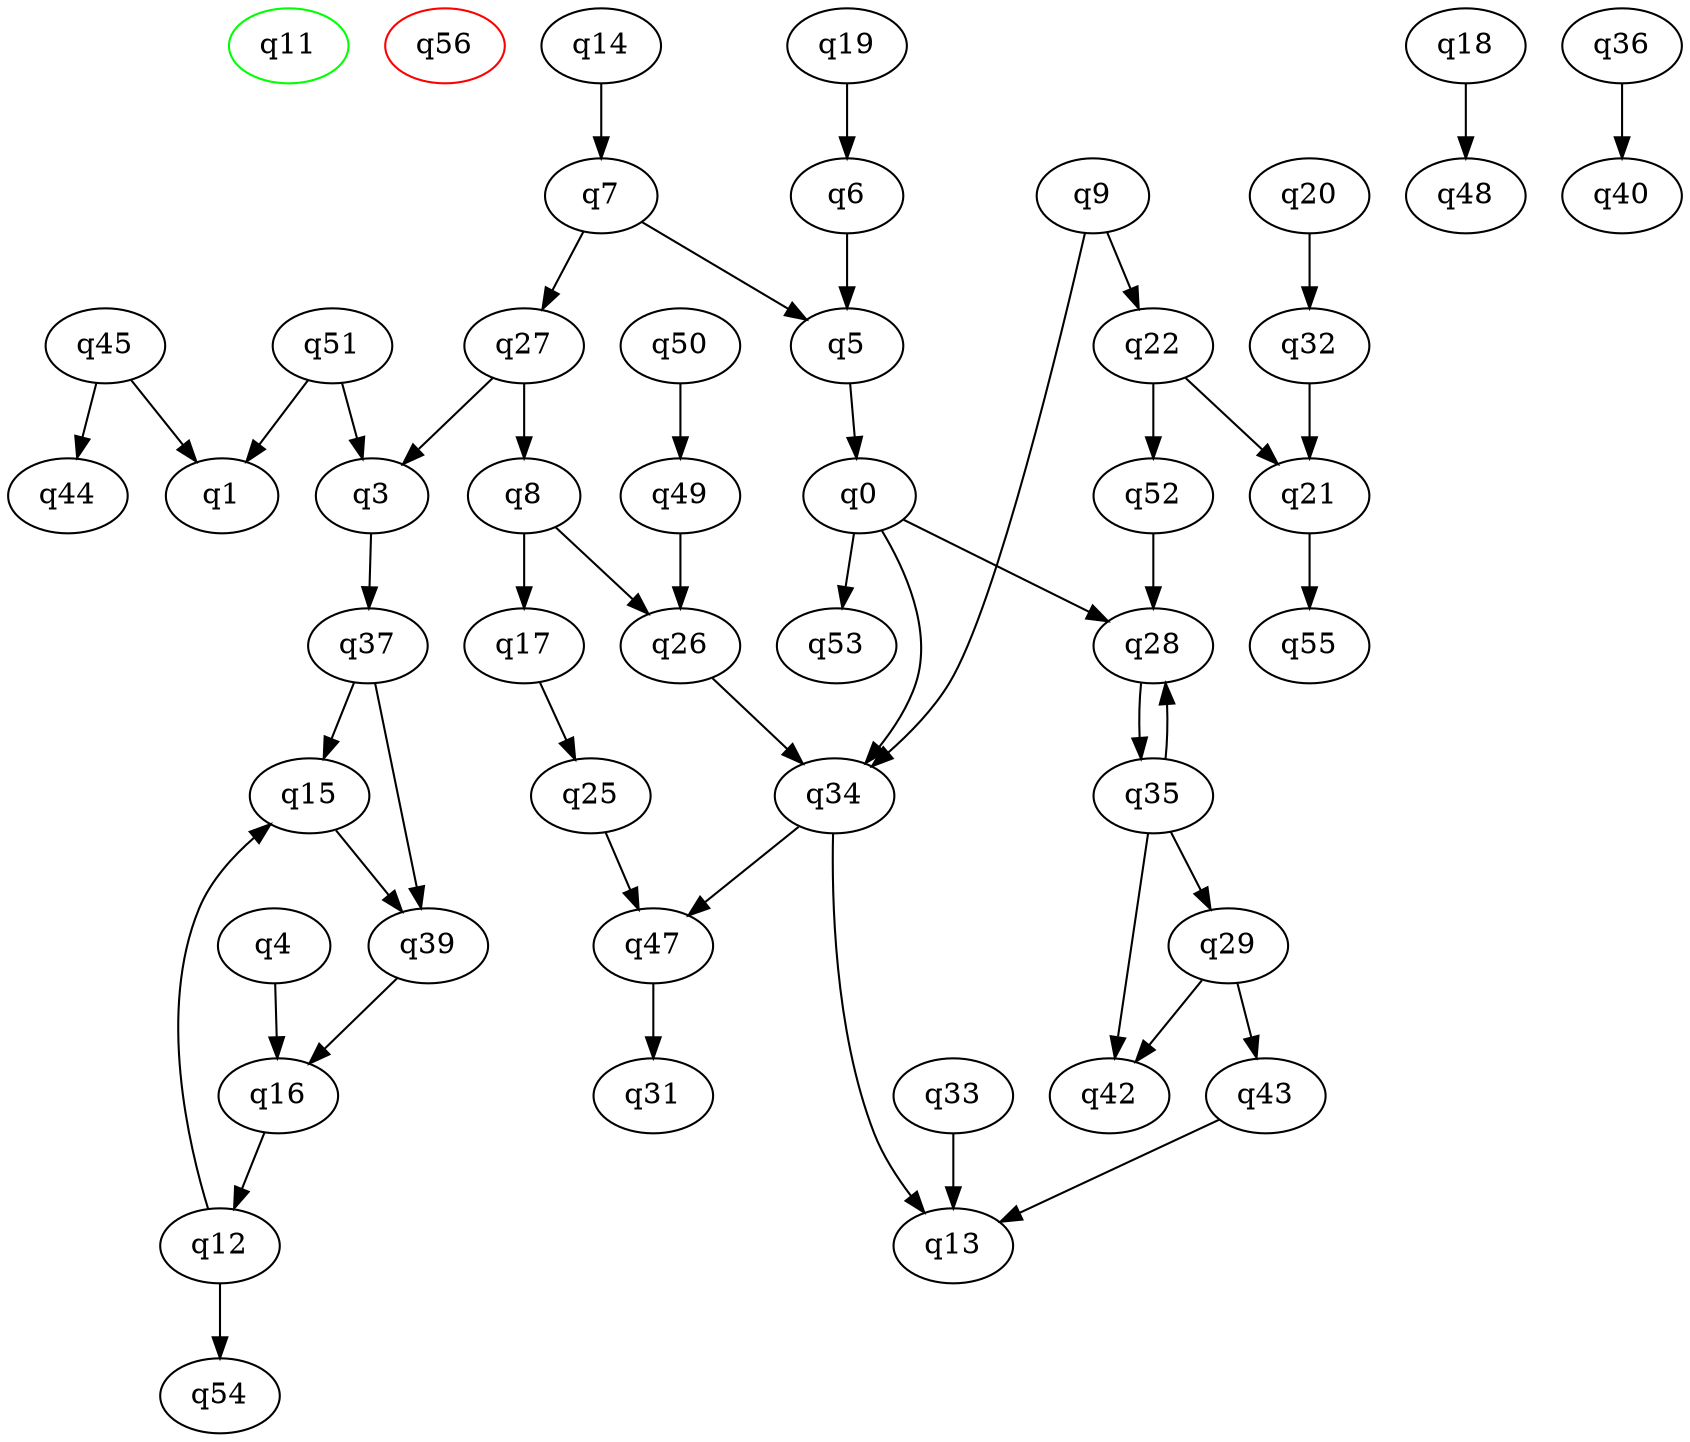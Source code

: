 digraph A{
q11 [initial=1,color=green];
q56 [final=1,color=red];
q0 -> q28;
q0 -> q34;
q0 -> q53;
q3 -> q37;
q4 -> q16;
q5 -> q0;
q6 -> q5;
q7 -> q5;
q7 -> q27;
q8 -> q17;
q8 -> q26;
q9 -> q22;
q9 -> q34;
q12 -> q15;
q12 -> q54;
q14 -> q7;
q15 -> q39;
q16 -> q12;
q17 -> q25;
q18 -> q48;
q19 -> q6;
q20 -> q32;
q21 -> q55;
q22 -> q21;
q22 -> q52;
q25 -> q47;
q26 -> q34;
q27 -> q3;
q27 -> q8;
q28 -> q35;
q29 -> q42;
q29 -> q43;
q32 -> q21;
q33 -> q13;
q34 -> q13;
q34 -> q47;
q35 -> q28;
q35 -> q29;
q35 -> q42;
q36 -> q40;
q37 -> q15;
q37 -> q39;
q39 -> q16;
q43 -> q13;
q45 -> q1;
q45 -> q44;
q47 -> q31;
q49 -> q26;
q50 -> q49;
q51 -> q1;
q51 -> q3;
q52 -> q28;
}